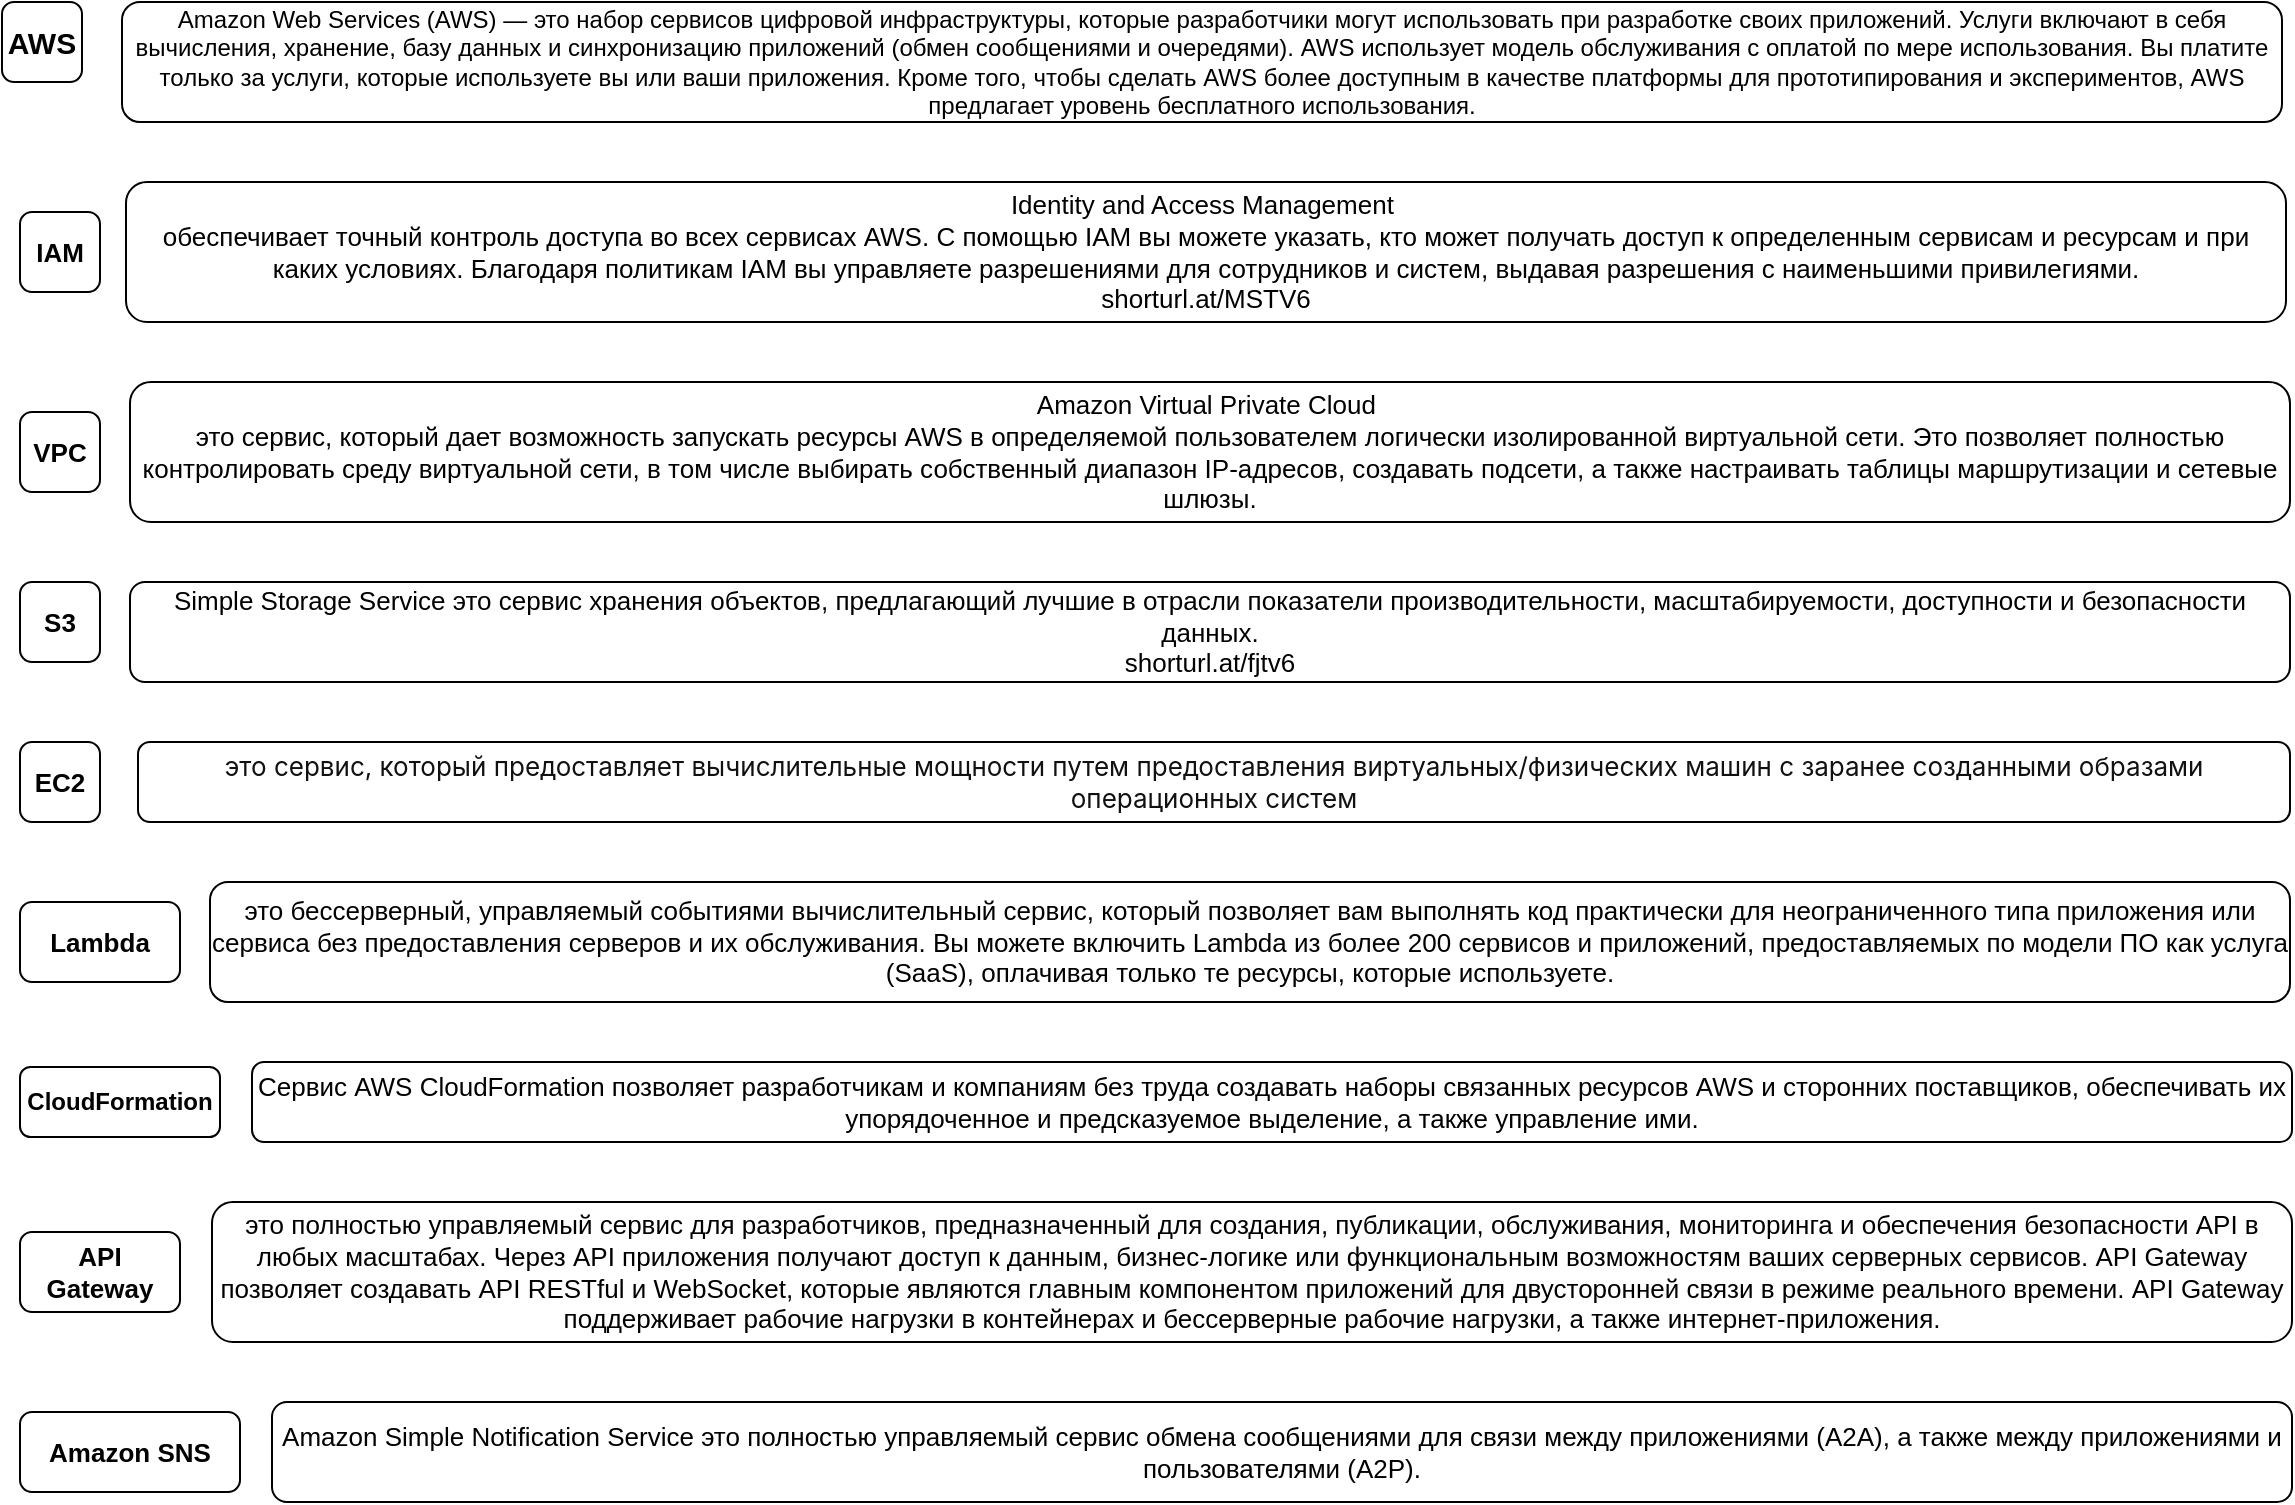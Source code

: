 <mxfile version="19.0.3" type="device"><diagram id="L3FgKjigyC0hCkcwWa9C" name="Страница 1"><mxGraphModel dx="4063" dy="2509" grid="1" gridSize="10" guides="1" tooltips="1" connect="1" arrows="1" fold="1" page="1" pageScale="1" pageWidth="1169" pageHeight="827" math="0" shadow="0"><root><mxCell id="0"/><mxCell id="1" parent="0"/><mxCell id="P1qi4Z8j6mYpNpF4kSbW-1" value="AWS" style="rounded=1;whiteSpace=wrap;html=1;fontStyle=1;fontSize=15;" vertex="1" parent="1"><mxGeometry x="10" y="10" width="40" height="40" as="geometry"/></mxCell><mxCell id="P1qi4Z8j6mYpNpF4kSbW-2" value="Amazon Web Services (AWS) — это набор сервисов цифровой инфраструктуры, которые разработчики могут использовать при разработке своих приложений. Услуги включают в себя вычисления, хранение, базу данных и синхронизацию приложений (обмен сообщениями и очередями). AWS использует модель обслуживания с оплатой по мере использования. Вы платите только за услуги, которые используете вы или ваши приложения. Кроме того, чтобы сделать AWS более доступным в качестве платформы для прототипирования и экспериментов, AWS предлагает уровень бесплатного использования." style="rounded=1;whiteSpace=wrap;html=1;fontSize=12;" vertex="1" parent="1"><mxGeometry x="70" y="10" width="1080" height="60" as="geometry"/></mxCell><mxCell id="P1qi4Z8j6mYpNpF4kSbW-3" value="IAM" style="rounded=1;whiteSpace=wrap;html=1;fontSize=13;fontStyle=1" vertex="1" parent="1"><mxGeometry x="19" y="115" width="40" height="40" as="geometry"/></mxCell><mxCell id="P1qi4Z8j6mYpNpF4kSbW-4" value="Identity and Access Management&amp;nbsp;&#10;&#9;&#9;обеспечивает точный контроль доступа во всех сервисах AWS. С помощью IAM вы можете указать, кто может получать доступ к определенным сервисам и ресурсам и при каких условиях. Благодаря политикам IAM вы управляете разрешениями для сотрудников и систем, выдавая разрешения с наименьшими привилегиями.&#10;&#9;&#9;shorturl.at/MSTV6" style="rounded=1;whiteSpace=wrap;html=1;fontSize=13;align=center;" vertex="1" parent="1"><mxGeometry x="72" y="100" width="1080" height="70" as="geometry"/></mxCell><mxCell id="P1qi4Z8j6mYpNpF4kSbW-6" value="EC2" style="rounded=1;whiteSpace=wrap;html=1;fontSize=13;fontStyle=1" vertex="1" parent="1"><mxGeometry x="19" y="380" width="40" height="40" as="geometry"/></mxCell><mxCell id="P1qi4Z8j6mYpNpF4kSbW-7" value="VPC" style="rounded=1;whiteSpace=wrap;html=1;fontSize=13;fontStyle=1" vertex="1" parent="1"><mxGeometry x="19" y="215" width="40" height="40" as="geometry"/></mxCell><mxCell id="P1qi4Z8j6mYpNpF4kSbW-8" value="Amazon Virtual Private Cloud&amp;nbsp;&#10;&#9;&#9; это сервис, который дает возможность запускать ресурсы AWS в определяемой пользователем логически изолированной виртуальной сети. Это позволяет полностью контролировать среду виртуальной сети, в том числе выбирать собственный диапазон IP‑адресов, создавать подсети, а также настраивать таблицы маршрутизации и сетевые шлюзы." style="rounded=1;whiteSpace=wrap;html=1;fontSize=13;" vertex="1" parent="1"><mxGeometry x="74" y="200" width="1080" height="70" as="geometry"/></mxCell><mxCell id="P1qi4Z8j6mYpNpF4kSbW-9" value="S3" style="rounded=1;whiteSpace=wrap;html=1;fontSize=13;fontStyle=1" vertex="1" parent="1"><mxGeometry x="19" y="300" width="40" height="40" as="geometry"/></mxCell><mxCell id="P1qi4Z8j6mYpNpF4kSbW-10" value="Simple Storage Service&amp;nbsp;это сервис хранения объектов, предлагающий лучшие в отрасли показатели производительности, масштабируемости, доступности и безопасности данных.&lt;br style=&quot;font-size: 13px;&quot;&gt;&#9;&#9;shorturl.at/fjtv6" style="rounded=1;whiteSpace=wrap;html=1;fontSize=13;" vertex="1" parent="1"><mxGeometry x="74" y="300" width="1080" height="50" as="geometry"/></mxCell><mxCell id="P1qi4Z8j6mYpNpF4kSbW-16" value="CloudFormation" style="rounded=1;whiteSpace=wrap;html=1;fontSize=12;fontStyle=1;direction=south;" vertex="1" parent="1"><mxGeometry x="19" y="542.5" width="100" height="35" as="geometry"/></mxCell><mxCell id="P1qi4Z8j6mYpNpF4kSbW-17" value="Сервис AWS CloudFormation позволяет разработчикам и компаниям без труда создавать наборы связанных ресурсов AWS и сторонних поставщиков, обеспечивать их упорядоченное и предсказуемое выделение, а также управление ими." style="rounded=1;whiteSpace=wrap;html=1;fontSize=13;" vertex="1" parent="1"><mxGeometry x="135" y="540" width="1020" height="40" as="geometry"/></mxCell><mxCell id="P1qi4Z8j6mYpNpF4kSbW-18" value="Lambda" style="rounded=1;whiteSpace=wrap;html=1;fontSize=13;fontStyle=1" vertex="1" parent="1"><mxGeometry x="19" y="460" width="80" height="40" as="geometry"/></mxCell><mxCell id="P1qi4Z8j6mYpNpF4kSbW-19" value="это бессерверный, управляемый событиями вычислительный сервис, который позволяет вам выполнять код практически для неограниченного типа приложения или сервиса без предоставления серверов и их обслуживания. Вы можете включить Lambda из более 200 сервисов и приложений, предоставляемых по модели ПО как услуга (SaaS), оплачивая только те ресурсы, которые используете." style="rounded=1;whiteSpace=wrap;html=1;fontSize=13;" vertex="1" parent="1"><mxGeometry x="114" y="450" width="1040" height="60" as="geometry"/></mxCell><mxCell id="P1qi4Z8j6mYpNpF4kSbW-20" value="API Gateway" style="rounded=1;whiteSpace=wrap;html=1;fontSize=13;fontStyle=1" vertex="1" parent="1"><mxGeometry x="19" y="625" width="80" height="40" as="geometry"/></mxCell><mxCell id="P1qi4Z8j6mYpNpF4kSbW-21" value="это полностью управляемый сервис для разработчиков, предназначенный для создания, публикации, обслуживания, мониторинга и обеспечения безопасности API в любых масштабах. Через API приложения получают доступ к данным, бизнес‑логике или функциональным возможностям ваших серверных сервисов. API Gateway позволяет создавать API RESTful и WebSocket, которые являются главным компонентом приложений для двусторонней связи в режиме реального времени. API Gateway поддерживает рабочие нагрузки в контейнерах и бессерверные рабочие нагрузки, а также интернет‑приложения." style="rounded=1;whiteSpace=wrap;html=1;fontSize=13;" vertex="1" parent="1"><mxGeometry x="115" y="610" width="1040" height="70" as="geometry"/></mxCell><mxCell id="P1qi4Z8j6mYpNpF4kSbW-22" value="Amazon SNS" style="rounded=1;whiteSpace=wrap;html=1;fontSize=13;fontStyle=1" vertex="1" parent="1"><mxGeometry x="19" y="715" width="110" height="40" as="geometry"/></mxCell><mxCell id="P1qi4Z8j6mYpNpF4kSbW-24" value="Amazon Simple Notification Service&amp;nbsp;это полностью управляемый сервис обмена сообщениями для связи между приложениями (A2A), а также между приложениями и пользователями (A2P)." style="rounded=1;whiteSpace=wrap;html=1;fontSize=13;" vertex="1" parent="1"><mxGeometry x="145" y="710" width="1010" height="50" as="geometry"/></mxCell><mxCell id="P1qi4Z8j6mYpNpF4kSbW-26" value="&lt;span style=&quot;color: rgb(17, 17, 17); font-family: -apple-system, BlinkMacSystemFont, Arial, sans-serif; font-size: 13px; text-align: start; background-color: rgb(255, 255, 255);&quot;&gt;это сервис, который предоставляет вычислительные мощности путем предоставления виртуальных/физических машин с заранее созданными образами операционных систем&lt;/span&gt;" style="rounded=1;whiteSpace=wrap;html=1;fontSize=13;" vertex="1" parent="1"><mxGeometry x="78" y="380" width="1076" height="40" as="geometry"/></mxCell></root></mxGraphModel></diagram></mxfile>